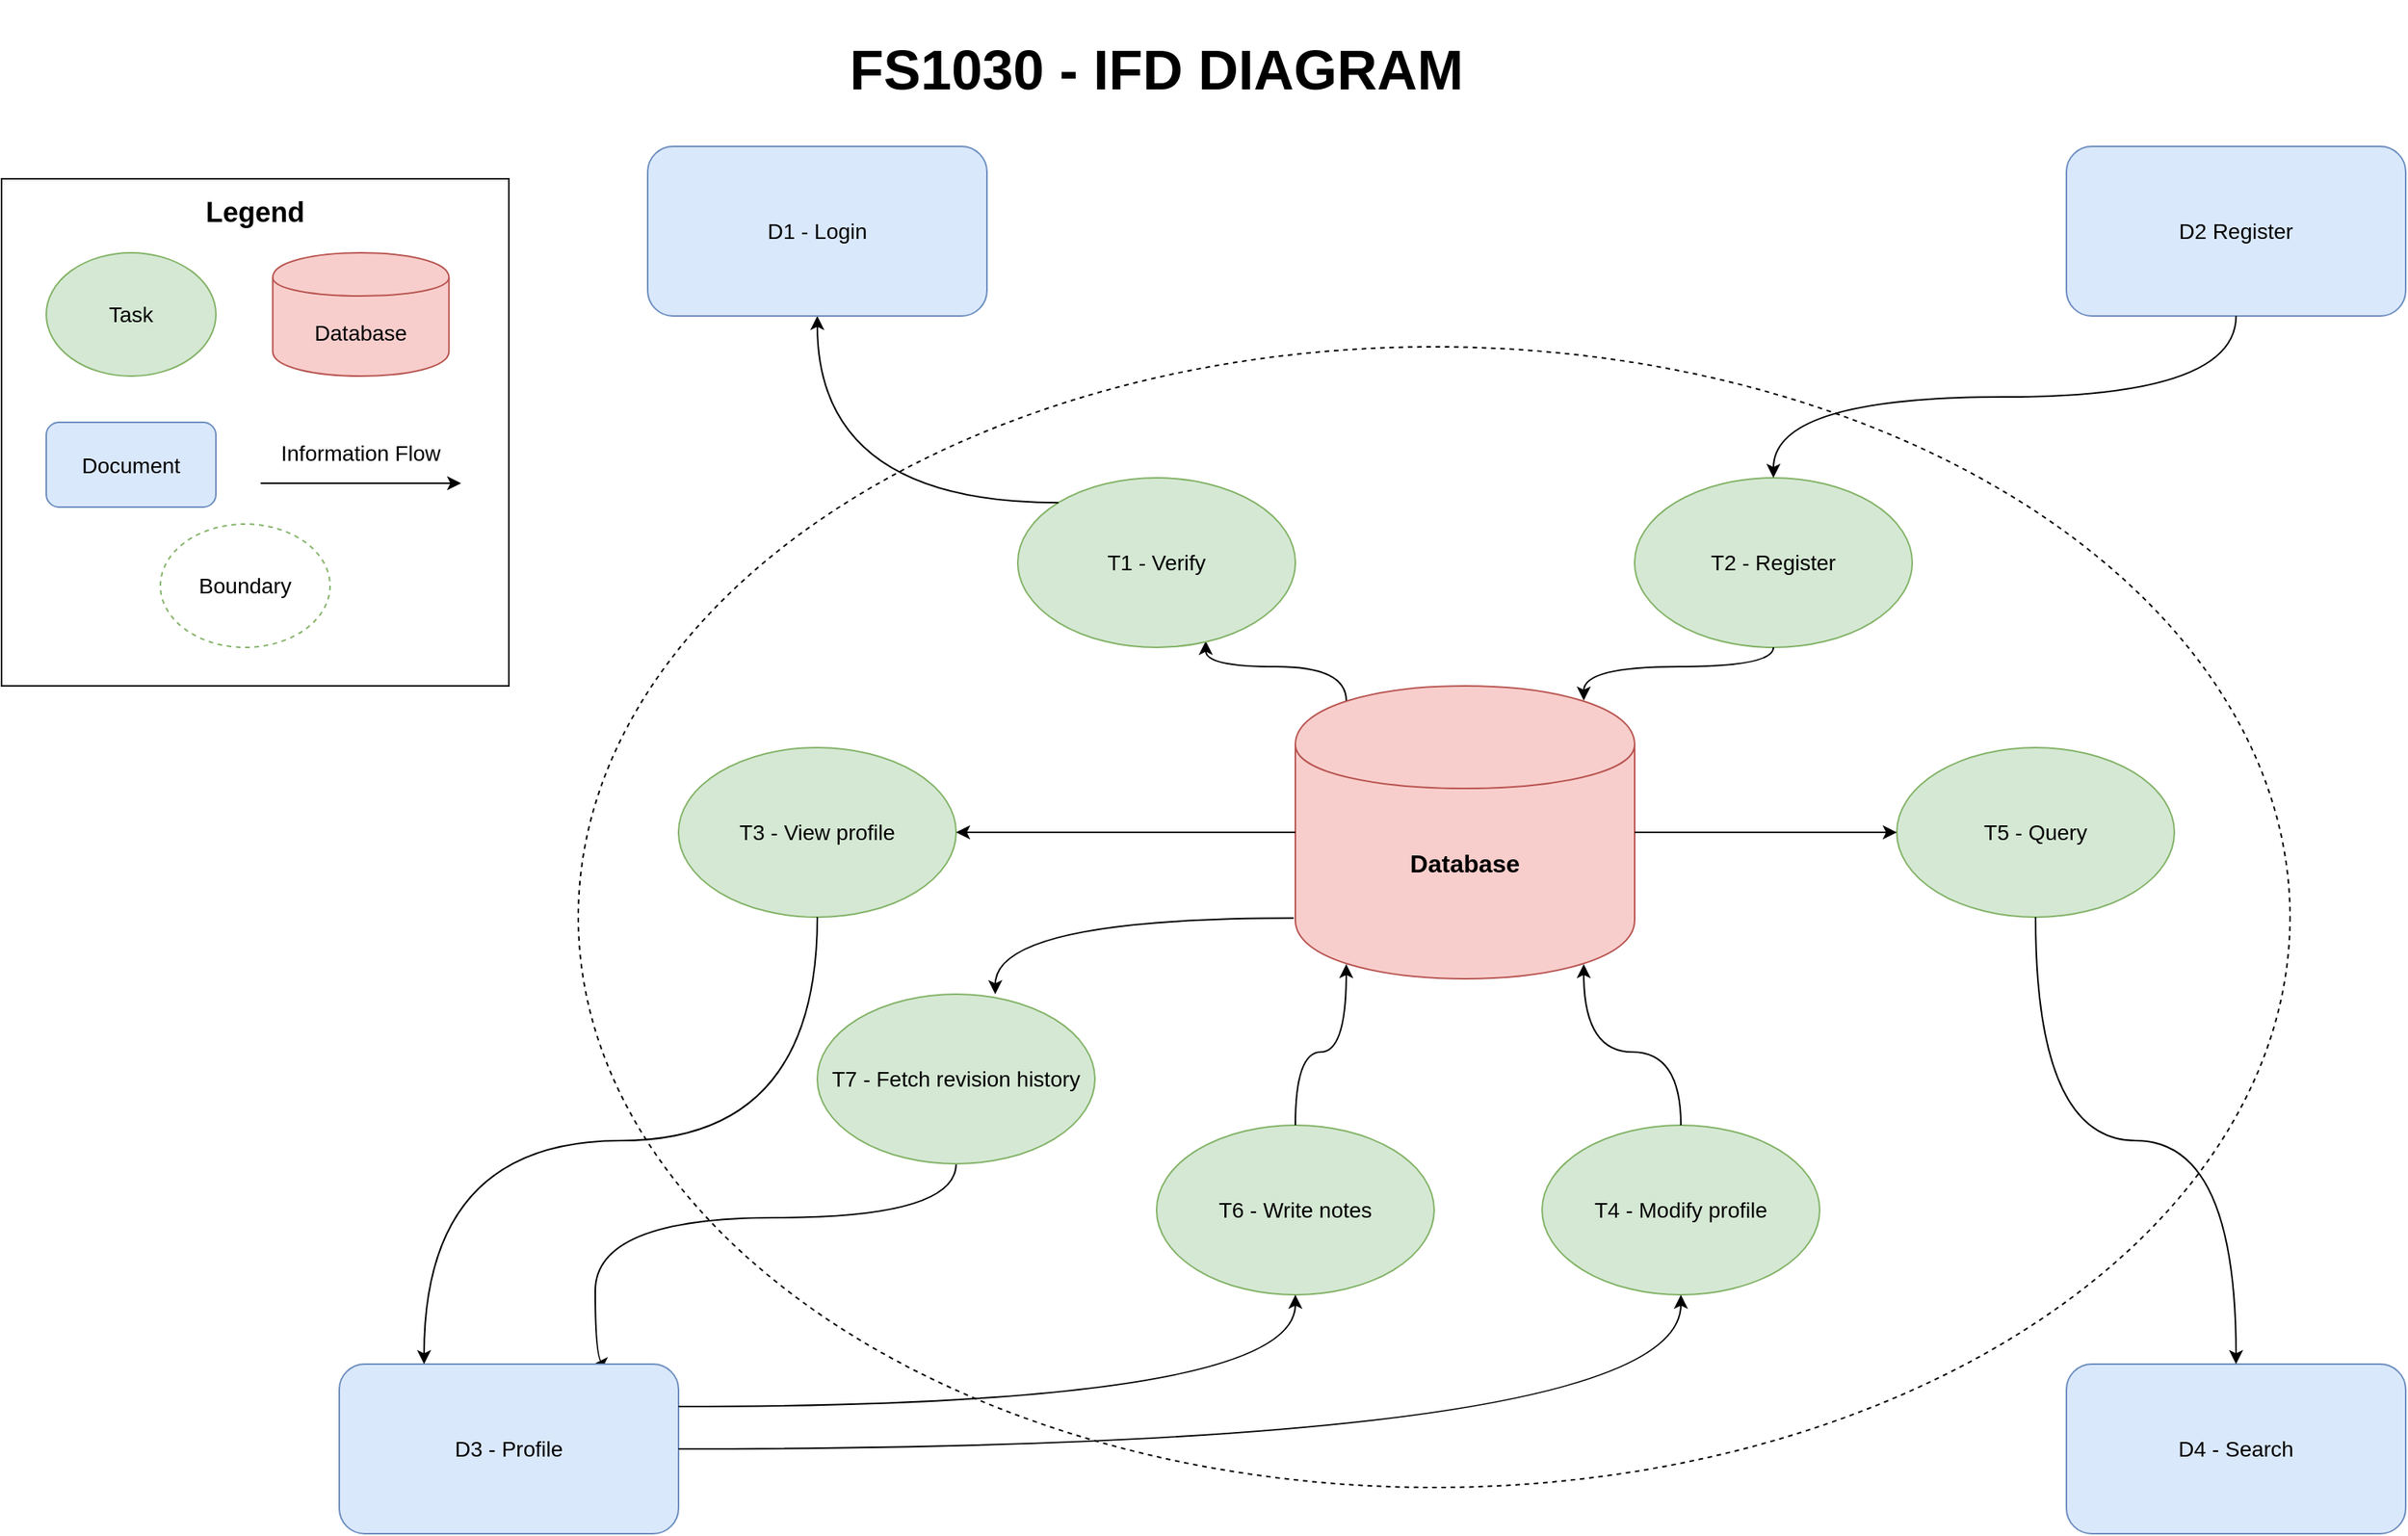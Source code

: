 <mxfile version="10.9.8" type="google"><diagram id="3by-m03nA6TWIkZ1e9aZ" name="Page-1"><mxGraphModel dx="2480" dy="1291" grid="1" gridSize="10" guides="1" tooltips="1" connect="1" arrows="1" fold="1" page="1" pageScale="1" pageWidth="1700" pageHeight="1100" math="0" shadow="0"><root><mxCell id="0"/><mxCell id="1" parent="0"/><mxCell id="F63FSRDfUna89QkiO4yK-3" value="" style="ellipse;whiteSpace=wrap;html=1;aspect=fixed;fillColor=none;dashed=1;" vertex="1" parent="1"><mxGeometry x="445" y="225" width="1110" height="740" as="geometry"/></mxCell><mxCell id="lPi6vQ7coDUJUNG36Rhk-1" value="&lt;font style=&quot;font-size: 16px&quot;&gt;&lt;b&gt;Database&lt;/b&gt;&lt;/font&gt;" style="shape=cylinder;whiteSpace=wrap;html=1;boundedLbl=1;backgroundOutline=1;fillColor=#f8cecc;strokeColor=#b85450;" parent="1" vertex="1"><mxGeometry x="910" y="445" width="220" height="190" as="geometry"/></mxCell><mxCell id="lPi6vQ7coDUJUNG36Rhk-3" value="" style="endArrow=classic;html=1;entryX=0.677;entryY=0.962;entryDx=0;entryDy=0;entryPerimeter=0;exitX=0.15;exitY=0.05;exitDx=0;exitDy=0;exitPerimeter=0;edgeStyle=orthogonalEdgeStyle;curved=1;" parent="1" source="lPi6vQ7coDUJUNG36Rhk-1" target="lPi6vQ7coDUJUNG36Rhk-4" edge="1"><mxGeometry width="50" height="50" relative="1" as="geometry"><mxPoint x="800" y="500" as="sourcePoint"/><mxPoint x="720" y="380" as="targetPoint"/></mxGeometry></mxCell><mxCell id="lPi6vQ7coDUJUNG36Rhk-4" value="T1 - Verify" style="ellipse;whiteSpace=wrap;html=1;fontSize=14;fillColor=#d5e8d4;strokeColor=#82b366;" parent="1" vertex="1"><mxGeometry x="730" y="310" width="180" height="110" as="geometry"/></mxCell><mxCell id="lPi6vQ7coDUJUNG36Rhk-5" value="T2 - Register" style="ellipse;whiteSpace=wrap;html=1;fontSize=14;fillColor=#d5e8d4;strokeColor=#82b366;" parent="1" vertex="1"><mxGeometry x="1130" y="310" width="180" height="110" as="geometry"/></mxCell><mxCell id="lPi6vQ7coDUJUNG36Rhk-6" value="T6 - Write notes" style="ellipse;whiteSpace=wrap;html=1;fontSize=14;fillColor=#d5e8d4;strokeColor=#82b366;" parent="1" vertex="1"><mxGeometry x="820" y="730" width="180" height="110" as="geometry"/></mxCell><mxCell id="lPi6vQ7coDUJUNG36Rhk-7" value="T3 - View profile" style="ellipse;whiteSpace=wrap;html=1;fontSize=14;fillColor=#d5e8d4;strokeColor=#82b366;" parent="1" vertex="1"><mxGeometry x="510" y="485" width="180" height="110" as="geometry"/></mxCell><mxCell id="F63FSRDfUna89QkiO4yK-6" style="rounded=0;orthogonalLoop=1;jettySize=auto;html=1;exitX=0.5;exitY=1;exitDx=0;exitDy=0;entryX=0.75;entryY=0;entryDx=0;entryDy=0;edgeStyle=orthogonalEdgeStyle;curved=1;" edge="1" parent="1" source="lPi6vQ7coDUJUNG36Rhk-8" target="lPi6vQ7coDUJUNG36Rhk-22"><mxGeometry relative="1" as="geometry"><Array as="points"><mxPoint x="690" y="790"/><mxPoint x="456" y="790"/></Array></mxGeometry></mxCell><mxCell id="lPi6vQ7coDUJUNG36Rhk-8" value="T7&amp;nbsp;- Fetch revision history" style="ellipse;whiteSpace=wrap;html=1;fontSize=14;fillColor=#d5e8d4;strokeColor=#82b366;" parent="1" vertex="1"><mxGeometry x="600" y="645" width="180" height="110" as="geometry"/></mxCell><mxCell id="lPi6vQ7coDUJUNG36Rhk-9" value="T5 - Query" style="ellipse;whiteSpace=wrap;html=1;fontSize=14;fillColor=#d5e8d4;strokeColor=#82b366;" parent="1" vertex="1"><mxGeometry x="1300" y="485" width="180" height="110" as="geometry"/></mxCell><mxCell id="lPi6vQ7coDUJUNG36Rhk-10" value="" style="endArrow=classic;html=1;exitX=-0.005;exitY=0.793;exitDx=0;exitDy=0;exitPerimeter=0;entryX=0.641;entryY=0;entryDx=0;entryDy=0;entryPerimeter=0;edgeStyle=orthogonalEdgeStyle;curved=1;" parent="1" source="lPi6vQ7coDUJUNG36Rhk-1" target="lPi6vQ7coDUJUNG36Rhk-8" edge="1"><mxGeometry width="50" height="50" relative="1" as="geometry"><mxPoint x="755" y="655" as="sourcePoint"/><mxPoint x="520" y="660" as="targetPoint"/></mxGeometry></mxCell><mxCell id="lPi6vQ7coDUJUNG36Rhk-13" value="" style="endArrow=classic;html=1;entryX=0;entryY=0.5;entryDx=0;entryDy=0;exitX=1;exitY=0.5;exitDx=0;exitDy=0;edgeStyle=orthogonalEdgeStyle;curved=1;" parent="1" source="lPi6vQ7coDUJUNG36Rhk-1" target="lPi6vQ7coDUJUNG36Rhk-9" edge="1"><mxGeometry width="50" height="50" relative="1" as="geometry"><mxPoint x="970" y="715" as="sourcePoint"/><mxPoint x="1020" y="665" as="targetPoint"/></mxGeometry></mxCell><mxCell id="lPi6vQ7coDUJUNG36Rhk-14" value="" style="endArrow=classic;html=1;exitX=0;exitY=0.5;exitDx=0;exitDy=0;edgeStyle=orthogonalEdgeStyle;curved=1;entryX=1;entryY=0.5;entryDx=0;entryDy=0;" parent="1" source="lPi6vQ7coDUJUNG36Rhk-1" target="lPi6vQ7coDUJUNG36Rhk-7" edge="1"><mxGeometry width="50" height="50" relative="1" as="geometry"><mxPoint x="1050" y="580" as="sourcePoint"/><mxPoint x="690" y="535" as="targetPoint"/><Array as="points"/></mxGeometry></mxCell><mxCell id="lPi6vQ7coDUJUNG36Rhk-17" value="" style="endArrow=classic;html=1;fontSize=14;entryX=0.85;entryY=0.05;entryDx=0;entryDy=0;entryPerimeter=0;exitX=0.5;exitY=1;exitDx=0;exitDy=0;edgeStyle=orthogonalEdgeStyle;elbow=vertical;curved=1;" parent="1" source="lPi6vQ7coDUJUNG36Rhk-5" target="lPi6vQ7coDUJUNG36Rhk-1" edge="1"><mxGeometry width="50" height="50" relative="1" as="geometry"><mxPoint x="810" y="410" as="sourcePoint"/><mxPoint x="860" y="360" as="targetPoint"/></mxGeometry></mxCell><mxCell id="lPi6vQ7coDUJUNG36Rhk-18" value="" style="endArrow=classic;html=1;fontSize=14;entryX=0.15;entryY=0.95;entryDx=0;entryDy=0;exitX=0.5;exitY=0;exitDx=0;exitDy=0;entryPerimeter=0;edgeStyle=orthogonalEdgeStyle;curved=1;" parent="1" source="lPi6vQ7coDUJUNG36Rhk-6" target="lPi6vQ7coDUJUNG36Rhk-1" edge="1"><mxGeometry width="50" height="50" relative="1" as="geometry"><mxPoint x="1060" y="530" as="sourcePoint"/><mxPoint x="1110" y="480" as="targetPoint"/></mxGeometry></mxCell><mxCell id="lPi6vQ7coDUJUNG36Rhk-19" value="" style="endArrow=classic;html=1;fontSize=14;exitX=0;exitY=0;exitDx=0;exitDy=0;entryX=0.5;entryY=1;entryDx=0;entryDy=0;edgeStyle=orthogonalEdgeStyle;curved=1;" parent="1" source="lPi6vQ7coDUJUNG36Rhk-4" target="lPi6vQ7coDUJUNG36Rhk-20" edge="1"><mxGeometry width="50" height="50" relative="1" as="geometry"><mxPoint x="540" y="330" as="sourcePoint"/><mxPoint x="590" y="240" as="targetPoint"/></mxGeometry></mxCell><mxCell id="lPi6vQ7coDUJUNG36Rhk-20" value="D1 - Login" style="rounded=1;whiteSpace=wrap;html=1;fontSize=14;fillColor=#dae8fc;strokeColor=#6c8ebf;" parent="1" vertex="1"><mxGeometry x="490" y="95" width="220" height="110" as="geometry"/></mxCell><mxCell id="lPi6vQ7coDUJUNG36Rhk-21" value="D2 Register" style="rounded=1;whiteSpace=wrap;html=1;fontSize=14;fillColor=#dae8fc;strokeColor=#6c8ebf;" parent="1" vertex="1"><mxGeometry x="1410" y="95" width="220" height="110" as="geometry"/></mxCell><mxCell id="lPi6vQ7coDUJUNG36Rhk-22" value="D3 - Profile" style="rounded=1;whiteSpace=wrap;html=1;fontSize=14;fillColor=#dae8fc;strokeColor=#6c8ebf;" parent="1" vertex="1"><mxGeometry x="290" y="885" width="220" height="110" as="geometry"/></mxCell><mxCell id="lPi6vQ7coDUJUNG36Rhk-23" value="D4 - Search" style="rounded=1;whiteSpace=wrap;html=1;fontSize=14;fillColor=#dae8fc;strokeColor=#6c8ebf;" parent="1" vertex="1"><mxGeometry x="1410" y="885" width="220" height="110" as="geometry"/></mxCell><mxCell id="lPi6vQ7coDUJUNG36Rhk-25" value="" style="endArrow=classic;html=1;fontSize=14;entryX=0.5;entryY=0;entryDx=0;entryDy=0;exitX=0.5;exitY=1;exitDx=0;exitDy=0;edgeStyle=orthogonalEdgeStyle;curved=1;" parent="1" source="lPi6vQ7coDUJUNG36Rhk-21" target="lPi6vQ7coDUJUNG36Rhk-5" edge="1"><mxGeometry width="50" height="50" relative="1" as="geometry"><mxPoint x="1110" y="224.87" as="sourcePoint"/><mxPoint x="1200" y="84.87" as="targetPoint"/></mxGeometry></mxCell><mxCell id="lPi6vQ7coDUJUNG36Rhk-26" value="" style="endArrow=classic;html=1;fontSize=14;entryX=0.5;entryY=1;entryDx=0;entryDy=0;exitX=1;exitY=0.25;exitDx=0;exitDy=0;edgeStyle=orthogonalEdgeStyle;curved=1;" parent="1" source="lPi6vQ7coDUJUNG36Rhk-22" target="lPi6vQ7coDUJUNG36Rhk-6" edge="1"><mxGeometry width="50" height="50" relative="1" as="geometry"><mxPoint x="1355" y="230" as="sourcePoint"/><mxPoint x="1405" y="180" as="targetPoint"/></mxGeometry></mxCell><mxCell id="lPi6vQ7coDUJUNG36Rhk-27" value="" style="endArrow=classic;html=1;fontSize=14;entryX=0.25;entryY=0;entryDx=0;entryDy=0;exitX=0.5;exitY=1;exitDx=0;exitDy=0;edgeStyle=orthogonalEdgeStyle;curved=1;" parent="1" source="lPi6vQ7coDUJUNG36Rhk-7" target="lPi6vQ7coDUJUNG36Rhk-22" edge="1"><mxGeometry width="50" height="50" relative="1" as="geometry"><mxPoint x="1479.833" y="489.833" as="sourcePoint"/><mxPoint x="1349.833" y="514.833" as="targetPoint"/></mxGeometry></mxCell><mxCell id="lPi6vQ7coDUJUNG36Rhk-28" value="T4 - Modify profile" style="ellipse;whiteSpace=wrap;html=1;fontSize=14;fillColor=#d5e8d4;strokeColor=#82b366;" parent="1" vertex="1"><mxGeometry x="1070" y="730" width="180" height="110" as="geometry"/></mxCell><mxCell id="lPi6vQ7coDUJUNG36Rhk-29" value="" style="endArrow=classic;html=1;fontSize=14;exitX=1;exitY=0.5;exitDx=0;exitDy=0;entryX=0.5;entryY=1;entryDx=0;entryDy=0;edgeStyle=orthogonalEdgeStyle;curved=1;" parent="1" source="lPi6vQ7coDUJUNG36Rhk-22" target="lPi6vQ7coDUJUNG36Rhk-28" edge="1"><mxGeometry width="50" height="50" relative="1" as="geometry"><mxPoint x="1520" y="590" as="sourcePoint"/><mxPoint x="1710" y="490" as="targetPoint"/></mxGeometry></mxCell><mxCell id="lPi6vQ7coDUJUNG36Rhk-30" value="" style="endArrow=classic;html=1;fontSize=14;exitX=0.5;exitY=0;exitDx=0;exitDy=0;entryX=0.85;entryY=0.95;entryDx=0;entryDy=0;entryPerimeter=0;edgeStyle=orthogonalEdgeStyle;curved=1;" parent="1" source="lPi6vQ7coDUJUNG36Rhk-28" target="lPi6vQ7coDUJUNG36Rhk-1" edge="1"><mxGeometry width="50" height="50" relative="1" as="geometry"><mxPoint x="1295" y="805" as="sourcePoint"/><mxPoint x="1215" y="670" as="targetPoint"/></mxGeometry></mxCell><mxCell id="lPi6vQ7coDUJUNG36Rhk-31" value="" style="endArrow=classic;html=1;fontSize=14;exitX=0.5;exitY=1;exitDx=0;exitDy=0;entryX=0.5;entryY=0;entryDx=0;entryDy=0;edgeStyle=orthogonalEdgeStyle;curved=1;" parent="1" source="lPi6vQ7coDUJUNG36Rhk-9" target="lPi6vQ7coDUJUNG36Rhk-23" edge="1"><mxGeometry width="50" height="50" relative="1" as="geometry"><mxPoint x="930" y="950" as="sourcePoint"/><mxPoint x="1110" y="1055" as="targetPoint"/></mxGeometry></mxCell><mxCell id="F63FSRDfUna89QkiO4yK-1" value="&lt;font style=&quot;font-size: 36px&quot;&gt;&lt;b&gt;FS1030 - IFD DIAGRAM&lt;/b&gt;&lt;/font&gt;" style="text;html=1;strokeColor=none;fillColor=none;align=center;verticalAlign=middle;whiteSpace=wrap;rounded=0;" vertex="1" parent="1"><mxGeometry x="179" width="1282" height="90" as="geometry"/></mxCell><mxCell id="F63FSRDfUna89QkiO4yK-2" value="&lt;b&gt;&lt;font style=&quot;font-size: 18px&quot;&gt;Legend&lt;br&gt;&lt;/font&gt;&lt;/b&gt;&lt;br&gt;&lt;br&gt;&lt;br&gt;&lt;br&gt;&lt;br&gt;&lt;br&gt;&lt;br&gt;&lt;br&gt;&lt;br&gt;&lt;br&gt;&lt;br&gt;&lt;br&gt;&lt;br&gt;&lt;br&gt;&lt;br&gt;&lt;br&gt;&lt;br&gt;" style="whiteSpace=wrap;html=1;aspect=fixed;fontSize=14;align=center;" vertex="1" parent="1"><mxGeometry x="71" y="116" width="329" height="329" as="geometry"/></mxCell><mxCell id="lPi6vQ7coDUJUNG36Rhk-34" value="Task" style="ellipse;whiteSpace=wrap;html=1;fontSize=14;fillColor=#d5e8d4;strokeColor=#82b366;" parent="1" vertex="1"><mxGeometry x="100" y="164" width="110" height="80" as="geometry"/></mxCell><mxCell id="lPi6vQ7coDUJUNG36Rhk-35" value="Document" style="rounded=1;whiteSpace=wrap;html=1;fontSize=14;fillColor=#dae8fc;strokeColor=#6c8ebf;aspect=fixed;" parent="1" vertex="1"><mxGeometry x="100" y="274" width="110" height="55" as="geometry"/></mxCell><mxCell id="lPi6vQ7coDUJUNG36Rhk-36" value="Database" style="shape=cylinder;whiteSpace=wrap;html=1;boundedLbl=1;backgroundOutline=1;fontSize=14;fillColor=#f8cecc;strokeColor=#b85450;aspect=fixed;" parent="1" vertex="1"><mxGeometry x="246.855" y="164" width="114.29" height="80" as="geometry"/></mxCell><mxCell id="lPi6vQ7coDUJUNG36Rhk-38" value="Information Flow" style="text;html=1;strokeColor=none;fillColor=none;align=center;verticalAlign=middle;whiteSpace=wrap;rounded=0;fontSize=14;" parent="1" vertex="1"><mxGeometry x="229" y="284" width="150" height="20" as="geometry"/></mxCell><mxCell id="lPi6vQ7coDUJUNG36Rhk-37" value="" style="endArrow=classic;html=1;fontSize=14;" parent="1" edge="1"><mxGeometry width="50" height="50" relative="1" as="geometry"><mxPoint x="239" y="313.5" as="sourcePoint"/><mxPoint x="369" y="313.5" as="targetPoint"/></mxGeometry></mxCell><mxCell id="F63FSRDfUna89QkiO4yK-9" value="Boundary" style="ellipse;whiteSpace=wrap;html=1;fontSize=14;fillColor=none;strokeColor=#82b366;dashed=1;" vertex="1" parent="1"><mxGeometry x="174" y="340" width="110" height="80" as="geometry"/></mxCell></root></mxGraphModel></diagram></mxfile>
